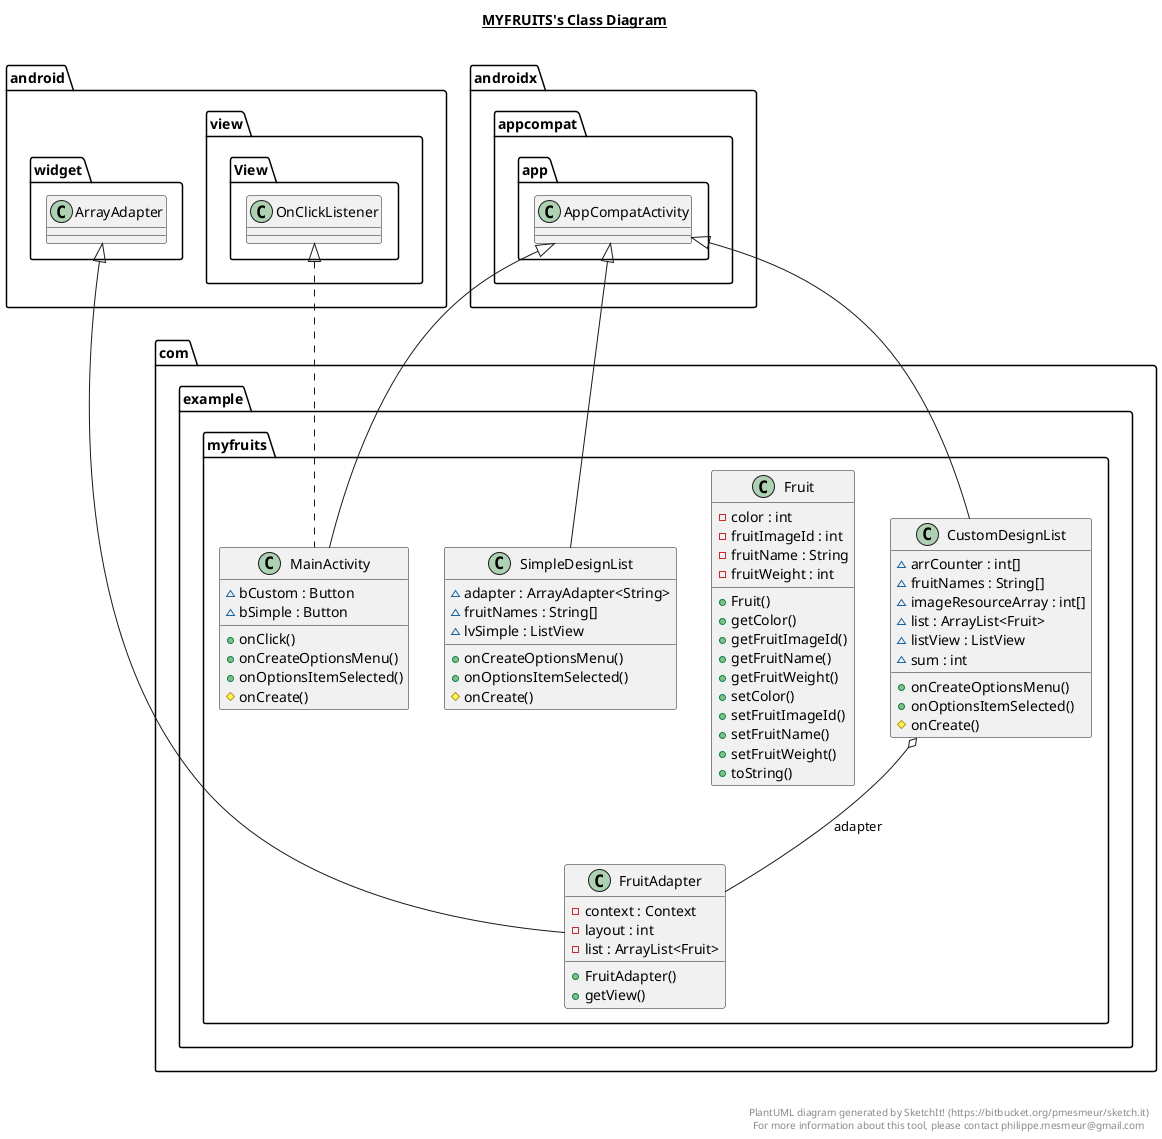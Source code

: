 @startuml

title __MYFRUITS's Class Diagram__\n

  namespace com.example.myfruits {
    class com.example.myfruits.CustomDesignList {
        ~ arrCounter : int[]
        ~ fruitNames : String[]
        ~ imageResourceArray : int[]
        ~ list : ArrayList<Fruit>
        ~ listView : ListView
        ~ sum : int
        + onCreateOptionsMenu()
        + onOptionsItemSelected()
        # onCreate()
    }
  }
  

  namespace com.example.myfruits {
    class com.example.myfruits.Fruit {
        - color : int
        - fruitImageId : int
        - fruitName : String
        - fruitWeight : int
        + Fruit()
        + getColor()
        + getFruitImageId()
        + getFruitName()
        + getFruitWeight()
        + setColor()
        + setFruitImageId()
        + setFruitName()
        + setFruitWeight()
        + toString()
    }
  }
  

  namespace com.example.myfruits {
    class com.example.myfruits.FruitAdapter {
        - context : Context
        - layout : int
        - list : ArrayList<Fruit>
        + FruitAdapter()
        + getView()
    }
  }
  

  namespace com.example.myfruits {
    class com.example.myfruits.MainActivity {
        ~ bCustom : Button
        ~ bSimple : Button
        + onClick()
        + onCreateOptionsMenu()
        + onOptionsItemSelected()
        # onCreate()
    }
  }
  

  namespace com.example.myfruits {
    class com.example.myfruits.SimpleDesignList {
        ~ adapter : ArrayAdapter<String>
        ~ fruitNames : String[]
        ~ lvSimple : ListView
        + onCreateOptionsMenu()
        + onOptionsItemSelected()
        # onCreate()
    }
  }
  

  com.example.myfruits.CustomDesignList -up-|> androidx.appcompat.app.AppCompatActivity
  com.example.myfruits.CustomDesignList o-- com.example.myfruits.FruitAdapter : adapter
  com.example.myfruits.FruitAdapter -up-|> android.widget.ArrayAdapter
  com.example.myfruits.MainActivity .up.|> android.view.View.OnClickListener
  com.example.myfruits.MainActivity -up-|> androidx.appcompat.app.AppCompatActivity
  com.example.myfruits.SimpleDesignList -up-|> androidx.appcompat.app.AppCompatActivity


right footer


PlantUML diagram generated by SketchIt! (https://bitbucket.org/pmesmeur/sketch.it)
For more information about this tool, please contact philippe.mesmeur@gmail.com
endfooter

@enduml
